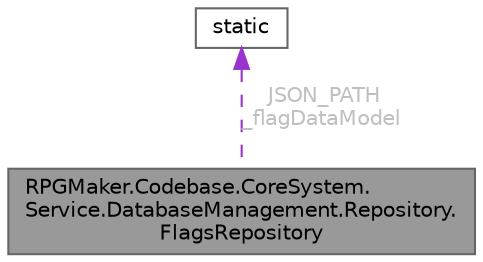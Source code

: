 digraph "RPGMaker.Codebase.CoreSystem.Service.DatabaseManagement.Repository.FlagsRepository"
{
 // LATEX_PDF_SIZE
  bgcolor="transparent";
  edge [fontname=Helvetica,fontsize=10,labelfontname=Helvetica,labelfontsize=10];
  node [fontname=Helvetica,fontsize=10,shape=box,height=0.2,width=0.4];
  Node1 [id="Node000001",label="RPGMaker.Codebase.CoreSystem.\lService.DatabaseManagement.Repository.\lFlagsRepository",height=0.2,width=0.4,color="gray40", fillcolor="grey60", style="filled", fontcolor="black",tooltip="😁 フラグ置き場"];
  Node2 -> Node1 [id="edge1_Node000001_Node000002",dir="back",color="darkorchid3",style="dashed",tooltip=" ",label=" JSON_PATH\n_flagDataModel",fontcolor="grey" ];
  Node2 [id="Node000002",label="static",height=0.2,width=0.4,color="gray40", fillcolor="white", style="filled",tooltip=" "];
}
